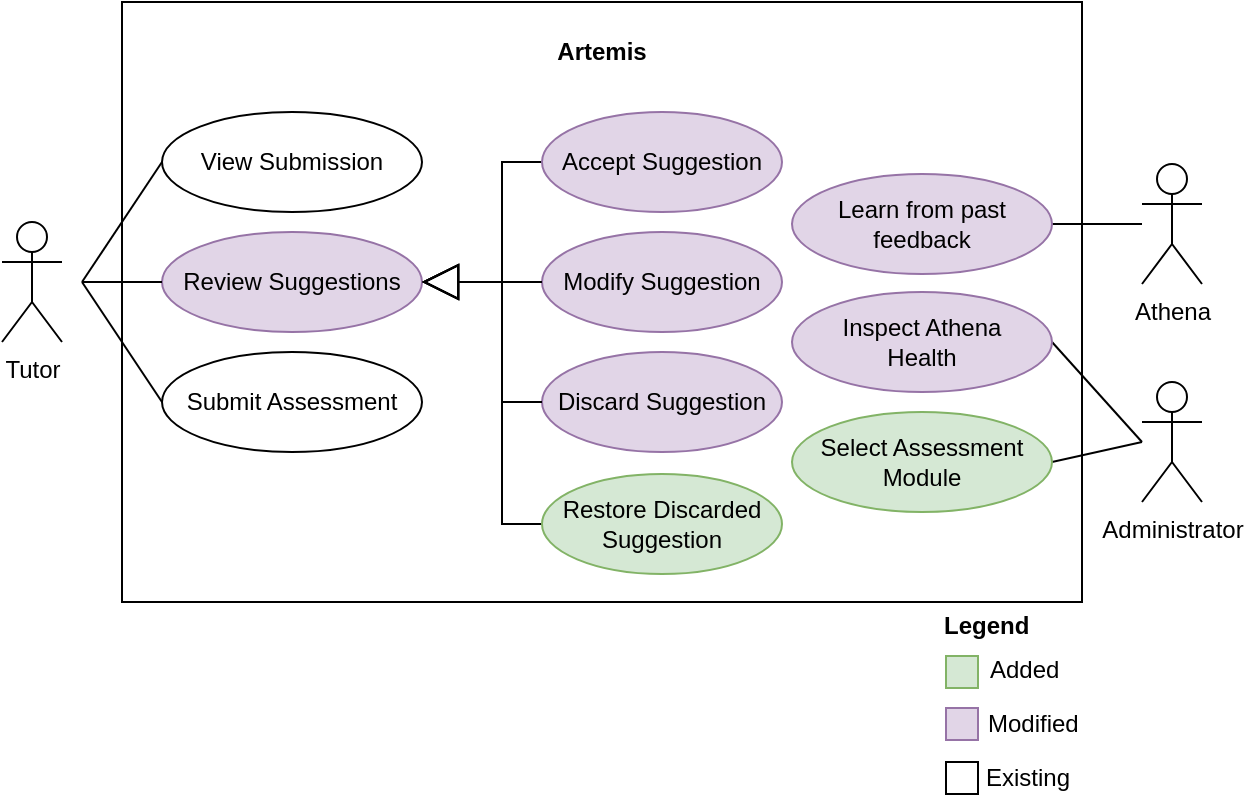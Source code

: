 <mxfile version="21.7.2" type="google" pages="3">
  <diagram name="Use-Case-1" id="QuPIXc7A5ROBVf-9lSRr">
    <mxGraphModel grid="1" page="1" gridSize="10" guides="1" tooltips="1" connect="1" arrows="1" fold="1" pageScale="1" pageWidth="850" pageHeight="1100" math="0" shadow="0">
      <root>
        <mxCell id="6bY6Thgxag4uqcN61ohY-0" />
        <mxCell id="6bY6Thgxag4uqcN61ohY-1" parent="6bY6Thgxag4uqcN61ohY-0" />
        <mxCell id="6bY6Thgxag4uqcN61ohY-2" value="" style="rounded=0;whiteSpace=wrap;html=1;" vertex="1" parent="6bY6Thgxag4uqcN61ohY-1">
          <mxGeometry x="200" y="200" width="480" height="300" as="geometry" />
        </mxCell>
        <mxCell id="6bY6Thgxag4uqcN61ohY-3" value="Artemis" style="text;html=1;strokeColor=none;fillColor=none;align=center;verticalAlign=middle;whiteSpace=wrap;rounded=0;fontStyle=1" vertex="1" parent="6bY6Thgxag4uqcN61ohY-1">
          <mxGeometry x="410" y="210" width="60" height="30" as="geometry" />
        </mxCell>
        <mxCell id="6bY6Thgxag4uqcN61ohY-4" value="Tutor" style="shape=umlActor;verticalLabelPosition=bottom;verticalAlign=top;html=1;outlineConnect=0;" vertex="1" parent="6bY6Thgxag4uqcN61ohY-1">
          <mxGeometry x="140" y="310" width="30" height="60" as="geometry" />
        </mxCell>
        <mxCell id="6bY6Thgxag4uqcN61ohY-5" style="rounded=0;orthogonalLoop=1;jettySize=auto;html=1;exitX=0;exitY=0.5;exitDx=0;exitDy=0;endArrow=none;endFill=0;" edge="1" parent="6bY6Thgxag4uqcN61ohY-1" source="6bY6Thgxag4uqcN61ohY-6">
          <mxGeometry relative="1" as="geometry">
            <mxPoint x="180" y="340" as="targetPoint" />
          </mxGeometry>
        </mxCell>
        <mxCell id="6bY6Thgxag4uqcN61ohY-6" value="View Submission" style="ellipse;whiteSpace=wrap;html=1;" vertex="1" parent="6bY6Thgxag4uqcN61ohY-1">
          <mxGeometry x="220" y="255" width="130" height="50" as="geometry" />
        </mxCell>
        <mxCell id="6bY6Thgxag4uqcN61ohY-7" value="Review Suggestions" style="ellipse;whiteSpace=wrap;html=1;fillColor=#e1d5e7;strokeColor=#9673a6;" vertex="1" parent="6bY6Thgxag4uqcN61ohY-1">
          <mxGeometry x="220" y="315" width="130" height="50" as="geometry" />
        </mxCell>
        <mxCell id="6bY6Thgxag4uqcN61ohY-8" value="Submit Assessment" style="ellipse;whiteSpace=wrap;html=1;" vertex="1" parent="6bY6Thgxag4uqcN61ohY-1">
          <mxGeometry x="220" y="375" width="130" height="50" as="geometry" />
        </mxCell>
        <mxCell id="6bY6Thgxag4uqcN61ohY-15" style="rounded=0;orthogonalLoop=1;jettySize=auto;html=1;exitX=0;exitY=0.5;exitDx=0;exitDy=0;endArrow=none;endFill=0;" edge="1" parent="6bY6Thgxag4uqcN61ohY-1" source="6bY6Thgxag4uqcN61ohY-7">
          <mxGeometry relative="1" as="geometry">
            <mxPoint x="180" y="340" as="targetPoint" />
            <mxPoint x="230" y="295" as="sourcePoint" />
          </mxGeometry>
        </mxCell>
        <mxCell id="6bY6Thgxag4uqcN61ohY-16" style="rounded=0;orthogonalLoop=1;jettySize=auto;html=1;exitX=0;exitY=0.5;exitDx=0;exitDy=0;endArrow=none;endFill=0;" edge="1" parent="6bY6Thgxag4uqcN61ohY-1" source="6bY6Thgxag4uqcN61ohY-8">
          <mxGeometry relative="1" as="geometry">
            <mxPoint x="180" y="340" as="targetPoint" />
            <mxPoint x="230" y="355" as="sourcePoint" />
          </mxGeometry>
        </mxCell>
        <mxCell id="6bY6Thgxag4uqcN61ohY-17" value="Athena" style="shape=umlActor;verticalLabelPosition=bottom;verticalAlign=top;html=1;outlineConnect=0;" vertex="1" parent="6bY6Thgxag4uqcN61ohY-1">
          <mxGeometry x="710" y="281" width="30" height="60" as="geometry" />
        </mxCell>
        <mxCell id="6bY6Thgxag4uqcN61ohY-18" style="edgeStyle=none;rounded=0;orthogonalLoop=1;jettySize=auto;html=1;exitX=1;exitY=0.5;exitDx=0;exitDy=0;endArrow=none;endFill=0;" edge="1" parent="6bY6Thgxag4uqcN61ohY-1" source="6bY6Thgxag4uqcN61ohY-19" target="6bY6Thgxag4uqcN61ohY-17">
          <mxGeometry relative="1" as="geometry" />
        </mxCell>
        <mxCell id="6bY6Thgxag4uqcN61ohY-19" value="Learn from past feedback" style="ellipse;whiteSpace=wrap;html=1;fillColor=#e1d5e7;strokeColor=#9673a6;" vertex="1" parent="6bY6Thgxag4uqcN61ohY-1">
          <mxGeometry x="535" y="286" width="130" height="50" as="geometry" />
        </mxCell>
        <mxCell id="QyCMkPuEmTv--lHedrac-0" style="edgeStyle=orthogonalEdgeStyle;rounded=0;orthogonalLoop=1;jettySize=auto;html=1;exitX=0;exitY=0.5;exitDx=0;exitDy=0;entryX=1;entryY=0.5;entryDx=0;entryDy=0;endArrow=block;endFill=0;endSize=16;" edge="1" parent="6bY6Thgxag4uqcN61ohY-1" source="QyCMkPuEmTv--lHedrac-1">
          <mxGeometry relative="1" as="geometry">
            <mxPoint x="350" y="340" as="targetPoint" />
            <Array as="points">
              <mxPoint x="390" y="280" />
              <mxPoint x="390" y="340" />
            </Array>
          </mxGeometry>
        </mxCell>
        <mxCell id="QyCMkPuEmTv--lHedrac-1" value="Accept Suggestion" style="ellipse;whiteSpace=wrap;html=1;fillColor=#e1d5e7;strokeColor=#9673a6;" vertex="1" parent="6bY6Thgxag4uqcN61ohY-1">
          <mxGeometry x="410" y="255" width="120" height="50" as="geometry" />
        </mxCell>
        <mxCell id="QyCMkPuEmTv--lHedrac-2" value="Modify Suggestion" style="ellipse;whiteSpace=wrap;html=1;fillColor=#e1d5e7;strokeColor=#9673a6;" vertex="1" parent="6bY6Thgxag4uqcN61ohY-1">
          <mxGeometry x="410" y="315" width="120" height="50" as="geometry" />
        </mxCell>
        <mxCell id="QyCMkPuEmTv--lHedrac-3" value="Discard Suggestion" style="ellipse;whiteSpace=wrap;html=1;fillColor=#e1d5e7;strokeColor=#9673a6;" vertex="1" parent="6bY6Thgxag4uqcN61ohY-1">
          <mxGeometry x="410" y="375" width="120" height="50" as="geometry" />
        </mxCell>
        <mxCell id="QyCMkPuEmTv--lHedrac-4" style="edgeStyle=orthogonalEdgeStyle;rounded=0;orthogonalLoop=1;jettySize=auto;html=1;exitX=0;exitY=0.5;exitDx=0;exitDy=0;entryX=1;entryY=0.5;entryDx=0;entryDy=0;endArrow=block;endFill=0;endSize=16;" edge="1" parent="6bY6Thgxag4uqcN61ohY-1" source="QyCMkPuEmTv--lHedrac-3">
          <mxGeometry relative="1" as="geometry">
            <mxPoint x="420" y="290" as="sourcePoint" />
            <mxPoint x="350" y="340" as="targetPoint" />
            <Array as="points">
              <mxPoint x="390" y="400" />
              <mxPoint x="390" y="340" />
            </Array>
          </mxGeometry>
        </mxCell>
        <mxCell id="QyCMkPuEmTv--lHedrac-5" value="" style="endArrow=block;endSize=16;endFill=0;html=1;rounded=0;exitX=0;exitY=0.5;exitDx=0;exitDy=0;entryX=1;entryY=0.5;entryDx=0;entryDy=0;labelBackgroundColor=#FFFFFF;strokeColor=#000000;" edge="1" parent="6bY6Thgxag4uqcN61ohY-1" source="QyCMkPuEmTv--lHedrac-2">
          <mxGeometry width="160" relative="1" as="geometry">
            <mxPoint x="385" y="364.31" as="sourcePoint" />
            <mxPoint x="350" y="340" as="targetPoint" />
          </mxGeometry>
        </mxCell>
        <mxCell id="QyCMkPuEmTv--lHedrac-6" style="edgeStyle=orthogonalEdgeStyle;rounded=0;orthogonalLoop=1;jettySize=auto;html=1;exitX=0;exitY=0.5;exitDx=0;exitDy=0;entryX=1;entryY=0.5;entryDx=0;entryDy=0;endArrow=block;endFill=0;endSize=16;" edge="1" parent="6bY6Thgxag4uqcN61ohY-1" source="QyCMkPuEmTv--lHedrac-7">
          <mxGeometry relative="1" as="geometry">
            <mxPoint x="350" y="340" as="targetPoint" />
            <Array as="points">
              <mxPoint x="390" y="461" />
              <mxPoint x="390" y="340" />
            </Array>
          </mxGeometry>
        </mxCell>
        <mxCell id="QyCMkPuEmTv--lHedrac-7" value="Restore Discarded Suggestion" style="ellipse;whiteSpace=wrap;html=1;fillColor=#d5e8d4;strokeColor=#82b366;" vertex="1" parent="6bY6Thgxag4uqcN61ohY-1">
          <mxGeometry x="410" y="436" width="120" height="50" as="geometry" />
        </mxCell>
        <mxCell id="q_ADCyYhzo-MKech34RM-0" value="" style="group" connectable="0" vertex="1" parent="6bY6Thgxag4uqcN61ohY-1">
          <mxGeometry x="609" y="497" width="83" height="106" as="geometry" />
        </mxCell>
        <mxCell id="q_ADCyYhzo-MKech34RM-1" value="Legend" style="text;html=1;strokeColor=none;fillColor=none;align=left;verticalAlign=middle;whiteSpace=wrap;rounded=0;fontStyle=1" vertex="1" parent="q_ADCyYhzo-MKech34RM-0">
          <mxGeometry width="60" height="30" as="geometry" />
        </mxCell>
        <mxCell id="q_ADCyYhzo-MKech34RM-2" value="" style="rounded=0;whiteSpace=wrap;html=1;fillColor=#d5e8d4;strokeColor=#82b366;" vertex="1" parent="q_ADCyYhzo-MKech34RM-0">
          <mxGeometry x="3" y="30" width="16" height="16" as="geometry" />
        </mxCell>
        <mxCell id="q_ADCyYhzo-MKech34RM-3" value="" style="rounded=0;whiteSpace=wrap;html=1;fillColor=#e1d5e7;strokeColor=#9673a6;" vertex="1" parent="q_ADCyYhzo-MKech34RM-0">
          <mxGeometry x="3" y="56" width="16" height="16" as="geometry" />
        </mxCell>
        <mxCell id="q_ADCyYhzo-MKech34RM-4" value="" style="rounded=0;whiteSpace=wrap;html=1;" vertex="1" parent="q_ADCyYhzo-MKech34RM-0">
          <mxGeometry x="3" y="83" width="16" height="16" as="geometry" />
        </mxCell>
        <mxCell id="q_ADCyYhzo-MKech34RM-5" value="Added" style="text;html=1;strokeColor=none;fillColor=none;align=left;verticalAlign=middle;whiteSpace=wrap;rounded=0;fontStyle=0" vertex="1" parent="q_ADCyYhzo-MKech34RM-0">
          <mxGeometry x="23" y="22" width="60" height="30" as="geometry" />
        </mxCell>
        <mxCell id="q_ADCyYhzo-MKech34RM-6" value="Modified" style="text;html=1;strokeColor=none;fillColor=none;align=left;verticalAlign=middle;whiteSpace=wrap;rounded=0;fontStyle=0" vertex="1" parent="q_ADCyYhzo-MKech34RM-0">
          <mxGeometry x="21.5" y="49" width="60" height="30" as="geometry" />
        </mxCell>
        <mxCell id="q_ADCyYhzo-MKech34RM-7" value="Existing" style="text;html=1;strokeColor=none;fillColor=none;align=left;verticalAlign=middle;whiteSpace=wrap;rounded=0;fontStyle=0" vertex="1" parent="q_ADCyYhzo-MKech34RM-0">
          <mxGeometry x="21" y="76" width="60" height="30" as="geometry" />
        </mxCell>
        <mxCell id="-XGBZrz4aAXidjLcT7Pb-0" value="Administrator" style="shape=umlActor;verticalLabelPosition=bottom;verticalAlign=top;html=1;outlineConnect=0;points=[[0,0.333,0,0,0],[0,0.5,0,0,0],[0,1,0,0,0],[0.25,0.1,0,0,0],[0.5,0,0,0,0],[0.5,0.5,0,0,0],[0.75,0.1,0,0,0],[1,0.333,0,0,0],[1,1,0,0,0]];" vertex="1" parent="6bY6Thgxag4uqcN61ohY-1">
          <mxGeometry x="710" y="390" width="30" height="60" as="geometry" />
        </mxCell>
        <mxCell id="-XGBZrz4aAXidjLcT7Pb-5" style="rounded=0;orthogonalLoop=1;jettySize=auto;html=1;exitX=1;exitY=0.5;exitDx=0;exitDy=0;endArrow=none;endFill=0;entryX=0;entryY=0.5;entryDx=0;entryDy=0;entryPerimeter=0;" edge="1" parent="6bY6Thgxag4uqcN61ohY-1" source="-XGBZrz4aAXidjLcT7Pb-3" target="-XGBZrz4aAXidjLcT7Pb-0">
          <mxGeometry relative="1" as="geometry" />
        </mxCell>
        <mxCell id="-XGBZrz4aAXidjLcT7Pb-3" value="Inspect Athena&lt;br&gt;Health" style="ellipse;whiteSpace=wrap;html=1;fillColor=#e1d5e7;strokeColor=#9673a6;" vertex="1" parent="6bY6Thgxag4uqcN61ohY-1">
          <mxGeometry x="535" y="345" width="130" height="50" as="geometry" />
        </mxCell>
        <mxCell id="-XGBZrz4aAXidjLcT7Pb-6" style="rounded=0;orthogonalLoop=1;jettySize=auto;html=1;exitX=1;exitY=0.5;exitDx=0;exitDy=0;endArrow=none;endFill=0;" edge="1" parent="6bY6Thgxag4uqcN61ohY-1" source="-XGBZrz4aAXidjLcT7Pb-4">
          <mxGeometry relative="1" as="geometry">
            <mxPoint x="710" y="420" as="targetPoint" />
          </mxGeometry>
        </mxCell>
        <mxCell id="-XGBZrz4aAXidjLcT7Pb-4" value="Select Assessment Module" style="ellipse;whiteSpace=wrap;html=1;fillColor=#d5e8d4;strokeColor=#82b366;" vertex="1" parent="6bY6Thgxag4uqcN61ohY-1">
          <mxGeometry x="535" y="405" width="130" height="50" as="geometry" />
        </mxCell>
      </root>
    </mxGraphModel>
  </diagram>
  <diagram name="Use-Case-1-Presentation" id="VKzzUXCnGZ903ob0Aqm5">
    <mxGraphModel grid="1" page="1" gridSize="10" guides="1" tooltips="1" connect="1" arrows="1" fold="1" pageScale="1" pageWidth="850" pageHeight="1100" math="0" shadow="0">
      <root>
        <mxCell id="e5jwP_a_76WiL1a_9zan-0" />
        <mxCell id="e5jwP_a_76WiL1a_9zan-1" parent="e5jwP_a_76WiL1a_9zan-0" />
        <mxCell id="e5jwP_a_76WiL1a_9zan-2" value="" style="rounded=0;whiteSpace=wrap;html=1;" parent="e5jwP_a_76WiL1a_9zan-1" vertex="1">
          <mxGeometry x="200" y="200" width="480" height="300" as="geometry" />
        </mxCell>
        <mxCell id="e5jwP_a_76WiL1a_9zan-3" value="Artemis" style="text;html=1;strokeColor=none;fillColor=none;align=center;verticalAlign=middle;whiteSpace=wrap;rounded=0;fontStyle=1" parent="e5jwP_a_76WiL1a_9zan-1" vertex="1">
          <mxGeometry x="410" y="210" width="60" height="30" as="geometry" />
        </mxCell>
        <mxCell id="e5jwP_a_76WiL1a_9zan-4" value="Tutor" style="shape=umlActor;verticalLabelPosition=bottom;verticalAlign=top;html=1;outlineConnect=0;" parent="e5jwP_a_76WiL1a_9zan-1" vertex="1">
          <mxGeometry x="140" y="310" width="30" height="60" as="geometry" />
        </mxCell>
        <mxCell id="e5jwP_a_76WiL1a_9zan-5" style="rounded=0;orthogonalLoop=1;jettySize=auto;html=1;exitX=0;exitY=0.5;exitDx=0;exitDy=0;endArrow=none;endFill=0;" parent="e5jwP_a_76WiL1a_9zan-1" source="e5jwP_a_76WiL1a_9zan-6" edge="1">
          <mxGeometry relative="1" as="geometry">
            <mxPoint x="180" y="340" as="targetPoint" />
          </mxGeometry>
        </mxCell>
        <mxCell id="e5jwP_a_76WiL1a_9zan-6" value="View Submission" style="ellipse;whiteSpace=wrap;html=1;" parent="e5jwP_a_76WiL1a_9zan-1" vertex="1">
          <mxGeometry x="220" y="255" width="130" height="50" as="geometry" />
        </mxCell>
        <mxCell id="e5jwP_a_76WiL1a_9zan-7" value="Review Suggestions" style="ellipse;whiteSpace=wrap;html=1;fillColor=#e1d5e7;strokeColor=#9673a6;" parent="e5jwP_a_76WiL1a_9zan-1" vertex="1">
          <mxGeometry x="220" y="315" width="130" height="50" as="geometry" />
        </mxCell>
        <mxCell id="e5jwP_a_76WiL1a_9zan-8" value="Submit Assessment" style="ellipse;whiteSpace=wrap;html=1;" parent="e5jwP_a_76WiL1a_9zan-1" vertex="1">
          <mxGeometry x="220" y="375" width="130" height="50" as="geometry" />
        </mxCell>
        <mxCell id="e5jwP_a_76WiL1a_9zan-9" style="rounded=0;orthogonalLoop=1;jettySize=auto;html=1;exitX=0;exitY=0.5;exitDx=0;exitDy=0;endArrow=none;endFill=0;" parent="e5jwP_a_76WiL1a_9zan-1" source="e5jwP_a_76WiL1a_9zan-7" edge="1">
          <mxGeometry relative="1" as="geometry">
            <mxPoint x="180" y="340" as="targetPoint" />
            <mxPoint x="230" y="295" as="sourcePoint" />
          </mxGeometry>
        </mxCell>
        <mxCell id="e5jwP_a_76WiL1a_9zan-10" style="rounded=0;orthogonalLoop=1;jettySize=auto;html=1;exitX=0;exitY=0.5;exitDx=0;exitDy=0;endArrow=none;endFill=0;" parent="e5jwP_a_76WiL1a_9zan-1" source="e5jwP_a_76WiL1a_9zan-8" edge="1">
          <mxGeometry relative="1" as="geometry">
            <mxPoint x="180" y="340" as="targetPoint" />
            <mxPoint x="230" y="355" as="sourcePoint" />
          </mxGeometry>
        </mxCell>
        <mxCell id="e5jwP_a_76WiL1a_9zan-11" value="Athena" style="shape=umlActor;verticalLabelPosition=bottom;verticalAlign=top;html=1;outlineConnect=0;" parent="e5jwP_a_76WiL1a_9zan-1" vertex="1">
          <mxGeometry x="710" y="310" width="30" height="60" as="geometry" />
        </mxCell>
        <mxCell id="e5jwP_a_76WiL1a_9zan-12" style="edgeStyle=none;rounded=0;orthogonalLoop=1;jettySize=auto;html=1;exitX=1;exitY=0.5;exitDx=0;exitDy=0;endArrow=none;endFill=0;" parent="e5jwP_a_76WiL1a_9zan-1" source="e5jwP_a_76WiL1a_9zan-13" target="e5jwP_a_76WiL1a_9zan-11" edge="1">
          <mxGeometry relative="1" as="geometry" />
        </mxCell>
        <mxCell id="e5jwP_a_76WiL1a_9zan-13" value="Learn from past feedback" style="ellipse;whiteSpace=wrap;html=1;fillColor=#e1d5e7;strokeColor=#9673a6;" parent="e5jwP_a_76WiL1a_9zan-1" vertex="1">
          <mxGeometry x="535" y="315" width="130" height="50" as="geometry" />
        </mxCell>
        <mxCell id="e5jwP_a_76WiL1a_9zan-14" style="edgeStyle=orthogonalEdgeStyle;rounded=0;orthogonalLoop=1;jettySize=auto;html=1;exitX=0;exitY=0.5;exitDx=0;exitDy=0;entryX=1;entryY=0.5;entryDx=0;entryDy=0;endArrow=block;endFill=0;endSize=16;" parent="e5jwP_a_76WiL1a_9zan-1" source="e5jwP_a_76WiL1a_9zan-15" edge="1">
          <mxGeometry relative="1" as="geometry">
            <mxPoint x="350" y="340" as="targetPoint" />
            <Array as="points">
              <mxPoint x="390" y="280" />
              <mxPoint x="390" y="340" />
            </Array>
          </mxGeometry>
        </mxCell>
        <mxCell id="e5jwP_a_76WiL1a_9zan-15" value="Accept Suggestion" style="ellipse;whiteSpace=wrap;html=1;fillColor=#e1d5e7;strokeColor=#9673a6;" parent="e5jwP_a_76WiL1a_9zan-1" vertex="1">
          <mxGeometry x="410" y="255" width="120" height="50" as="geometry" />
        </mxCell>
        <mxCell id="e5jwP_a_76WiL1a_9zan-16" value="Modify Suggestion" style="ellipse;whiteSpace=wrap;html=1;fillColor=#e1d5e7;strokeColor=#9673a6;" parent="e5jwP_a_76WiL1a_9zan-1" vertex="1">
          <mxGeometry x="410" y="315" width="120" height="50" as="geometry" />
        </mxCell>
        <mxCell id="e5jwP_a_76WiL1a_9zan-17" value="Discard Suggestion" style="ellipse;whiteSpace=wrap;html=1;fillColor=#e1d5e7;strokeColor=#9673a6;" parent="e5jwP_a_76WiL1a_9zan-1" vertex="1">
          <mxGeometry x="410" y="375" width="120" height="50" as="geometry" />
        </mxCell>
        <mxCell id="e5jwP_a_76WiL1a_9zan-18" style="edgeStyle=orthogonalEdgeStyle;rounded=0;orthogonalLoop=1;jettySize=auto;html=1;exitX=0;exitY=0.5;exitDx=0;exitDy=0;entryX=1;entryY=0.5;entryDx=0;entryDy=0;endArrow=block;endFill=0;endSize=16;" parent="e5jwP_a_76WiL1a_9zan-1" source="e5jwP_a_76WiL1a_9zan-17" edge="1">
          <mxGeometry relative="1" as="geometry">
            <mxPoint x="420" y="290" as="sourcePoint" />
            <mxPoint x="350" y="340" as="targetPoint" />
            <Array as="points">
              <mxPoint x="390" y="400" />
              <mxPoint x="390" y="340" />
            </Array>
          </mxGeometry>
        </mxCell>
        <mxCell id="e5jwP_a_76WiL1a_9zan-19" value="" style="endArrow=block;endSize=16;endFill=0;html=1;rounded=0;exitX=0;exitY=0.5;exitDx=0;exitDy=0;entryX=1;entryY=0.5;entryDx=0;entryDy=0;labelBackgroundColor=#FFFFFF;strokeColor=#000000;" parent="e5jwP_a_76WiL1a_9zan-1" source="e5jwP_a_76WiL1a_9zan-16" edge="1">
          <mxGeometry width="160" relative="1" as="geometry">
            <mxPoint x="385" y="364.31" as="sourcePoint" />
            <mxPoint x="350" y="340" as="targetPoint" />
          </mxGeometry>
        </mxCell>
        <mxCell id="e5jwP_a_76WiL1a_9zan-20" style="edgeStyle=orthogonalEdgeStyle;rounded=0;orthogonalLoop=1;jettySize=auto;html=1;exitX=0;exitY=0.5;exitDx=0;exitDy=0;entryX=1;entryY=0.5;entryDx=0;entryDy=0;endArrow=block;endFill=0;endSize=16;" parent="e5jwP_a_76WiL1a_9zan-1" source="e5jwP_a_76WiL1a_9zan-21" edge="1">
          <mxGeometry relative="1" as="geometry">
            <mxPoint x="350" y="340" as="targetPoint" />
            <Array as="points">
              <mxPoint x="390" y="461" />
              <mxPoint x="390" y="340" />
            </Array>
          </mxGeometry>
        </mxCell>
        <mxCell id="e5jwP_a_76WiL1a_9zan-21" value="Restore Discarded Suggestion" style="ellipse;whiteSpace=wrap;html=1;fillColor=#d5e8d4;strokeColor=#82b366;" parent="e5jwP_a_76WiL1a_9zan-1" vertex="1">
          <mxGeometry x="410" y="436" width="120" height="50" as="geometry" />
        </mxCell>
        <mxCell id="BaCnT21OV_7pyd0zjSaj-9" value="" style="group" connectable="0" vertex="1" parent="e5jwP_a_76WiL1a_9zan-1">
          <mxGeometry x="406" y="497" width="289.5" height="31" as="geometry" />
        </mxCell>
        <mxCell id="BaCnT21OV_7pyd0zjSaj-10" value="Legend:" style="text;html=1;strokeColor=none;fillColor=none;align=left;verticalAlign=middle;whiteSpace=wrap;rounded=0;fontStyle=1" vertex="1" parent="BaCnT21OV_7pyd0zjSaj-9">
          <mxGeometry width="60" height="30" as="geometry" />
        </mxCell>
        <mxCell id="BaCnT21OV_7pyd0zjSaj-11" value="" style="rounded=0;whiteSpace=wrap;html=1;fillColor=#d5e8d4;strokeColor=#82b366;" vertex="1" parent="BaCnT21OV_7pyd0zjSaj-9">
          <mxGeometry x="60" y="8" width="16" height="16" as="geometry" />
        </mxCell>
        <mxCell id="BaCnT21OV_7pyd0zjSaj-12" value="" style="rounded=0;whiteSpace=wrap;html=1;fillColor=#e1d5e7;strokeColor=#9673a6;" vertex="1" parent="BaCnT21OV_7pyd0zjSaj-9">
          <mxGeometry x="131" y="8" width="16" height="16" as="geometry" />
        </mxCell>
        <mxCell id="BaCnT21OV_7pyd0zjSaj-13" value="" style="rounded=0;whiteSpace=wrap;html=1;" vertex="1" parent="BaCnT21OV_7pyd0zjSaj-9">
          <mxGeometry x="209.5" y="8" width="16" height="16" as="geometry" />
        </mxCell>
        <mxCell id="BaCnT21OV_7pyd0zjSaj-14" value="Added" style="text;html=1;strokeColor=none;fillColor=none;align=left;verticalAlign=middle;whiteSpace=wrap;rounded=0;fontStyle=0" vertex="1" parent="BaCnT21OV_7pyd0zjSaj-9">
          <mxGeometry x="80" width="60" height="30" as="geometry" />
        </mxCell>
        <mxCell id="BaCnT21OV_7pyd0zjSaj-15" value="Modified" style="text;html=1;strokeColor=none;fillColor=none;align=left;verticalAlign=middle;whiteSpace=wrap;rounded=0;fontStyle=0" vertex="1" parent="BaCnT21OV_7pyd0zjSaj-9">
          <mxGeometry x="149.5" y="1" width="60" height="30" as="geometry" />
        </mxCell>
        <mxCell id="BaCnT21OV_7pyd0zjSaj-16" value="Existing" style="text;html=1;strokeColor=none;fillColor=none;align=left;verticalAlign=middle;whiteSpace=wrap;rounded=0;fontStyle=0" vertex="1" parent="BaCnT21OV_7pyd0zjSaj-9">
          <mxGeometry x="229.5" y="1" width="60" height="30" as="geometry" />
        </mxCell>
      </root>
    </mxGraphModel>
  </diagram>
  <diagram name="Use-Case-2-New" id="2xga9ToQSgTMNpgdpcHS">
    <mxGraphModel grid="1" page="1" gridSize="10" guides="1" tooltips="1" connect="1" arrows="1" fold="1" pageScale="1" pageWidth="850" pageHeight="1100" math="0" shadow="0">
      <root>
        <mxCell id="OtXgMR-s5QyJ-jvGCxcB-0" />
        <mxCell id="OtXgMR-s5QyJ-jvGCxcB-1" parent="OtXgMR-s5QyJ-jvGCxcB-0" />
        <mxCell id="OtXgMR-s5QyJ-jvGCxcB-2" value="" style="rounded=0;whiteSpace=wrap;html=1;" vertex="1" parent="OtXgMR-s5QyJ-jvGCxcB-1">
          <mxGeometry x="200" y="250" width="200" height="240" as="geometry" />
        </mxCell>
        <mxCell id="OtXgMR-s5QyJ-jvGCxcB-3" value="Athena" style="text;html=1;strokeColor=none;fillColor=none;align=center;verticalAlign=middle;whiteSpace=wrap;rounded=0;fontStyle=1" vertex="1" parent="OtXgMR-s5QyJ-jvGCxcB-1">
          <mxGeometry x="275" y="250" width="60" height="30" as="geometry" />
        </mxCell>
        <mxCell id="OtXgMR-s5QyJ-jvGCxcB-17" value="Researcher" style="shape=umlActor;verticalLabelPosition=bottom;verticalAlign=top;html=1;outlineConnect=0;points=[[0,0.333,0,0,0],[0,0.5,0,0,0],[0,1,0,0,0],[0.25,0.1,0,0,0],[0.5,0,0,0,0],[0.5,0.5,0,0,0],[0.75,0.1,0,0,0],[1,0.333,0,0,0],[1,1,0,0,0]];" vertex="1" parent="OtXgMR-s5QyJ-jvGCxcB-1">
          <mxGeometry x="150" y="346.5" width="30" height="60" as="geometry" />
        </mxCell>
        <mxCell id="OtXgMR-s5QyJ-jvGCxcB-18" style="edgeStyle=none;rounded=0;orthogonalLoop=1;jettySize=auto;html=1;exitX=0;exitY=0.5;exitDx=0;exitDy=0;endArrow=none;endFill=0;" edge="1" parent="OtXgMR-s5QyJ-jvGCxcB-1" source="OtXgMR-s5QyJ-jvGCxcB-19">
          <mxGeometry relative="1" as="geometry">
            <mxPoint x="180" y="377" as="targetPoint" />
          </mxGeometry>
        </mxCell>
        <mxCell id="OtXgMR-s5QyJ-jvGCxcB-19" value="Change suggestion algorithm" style="ellipse;whiteSpace=wrap;html=1;fillColor=#d5e8d4;strokeColor=#82b366;" vertex="1" parent="OtXgMR-s5QyJ-jvGCxcB-1">
          <mxGeometry x="230" y="294" width="150" height="50" as="geometry" />
        </mxCell>
        <mxCell id="3iHf4RruntUXMAyih8vR-6" value="Inspect usage&lt;br&gt;statistics" style="ellipse;whiteSpace=wrap;html=1;fillColor=#d5e8d4;strokeColor=#82b366;" vertex="1" parent="OtXgMR-s5QyJ-jvGCxcB-1">
          <mxGeometry x="230" y="352" width="150" height="50" as="geometry" />
        </mxCell>
        <mxCell id="3iHf4RruntUXMAyih8vR-7" style="edgeStyle=none;rounded=0;orthogonalLoop=1;jettySize=auto;html=1;exitX=0;exitY=0.5;exitDx=0;exitDy=0;endArrow=none;endFill=0;" edge="1" parent="OtXgMR-s5QyJ-jvGCxcB-1" source="3iHf4RruntUXMAyih8vR-6">
          <mxGeometry relative="1" as="geometry">
            <mxPoint x="530" y="340" as="sourcePoint" />
            <mxPoint x="180" y="377" as="targetPoint" />
          </mxGeometry>
        </mxCell>
        <mxCell id="3iHf4RruntUXMAyih8vR-8" value="Test modules independently of LMS" style="ellipse;whiteSpace=wrap;html=1;fillColor=#d5e8d4;strokeColor=#82b366;" vertex="1" parent="OtXgMR-s5QyJ-jvGCxcB-1">
          <mxGeometry x="230" y="410" width="150" height="50" as="geometry" />
        </mxCell>
        <mxCell id="3iHf4RruntUXMAyih8vR-9" style="edgeStyle=none;rounded=0;orthogonalLoop=1;jettySize=auto;html=1;exitX=0;exitY=0.5;exitDx=0;exitDy=0;endArrow=none;endFill=0;" edge="1" parent="OtXgMR-s5QyJ-jvGCxcB-1" source="3iHf4RruntUXMAyih8vR-8">
          <mxGeometry relative="1" as="geometry">
            <mxPoint x="530" y="395" as="sourcePoint" />
            <mxPoint x="180" y="377" as="targetPoint" />
          </mxGeometry>
        </mxCell>
        <mxCell id="RAkuceSAx-I3745TY3T5-10" value="Legend:" style="text;html=1;strokeColor=none;fillColor=none;align=left;verticalAlign=middle;whiteSpace=wrap;rounded=0;fontStyle=1" vertex="1" parent="OtXgMR-s5QyJ-jvGCxcB-1">
          <mxGeometry x="285" y="488" width="60" height="30" as="geometry" />
        </mxCell>
        <mxCell id="RAkuceSAx-I3745TY3T5-11" value="" style="rounded=0;whiteSpace=wrap;html=1;fillColor=#d5e8d4;strokeColor=#82b366;" vertex="1" parent="OtXgMR-s5QyJ-jvGCxcB-1">
          <mxGeometry x="345" y="496" width="16" height="16" as="geometry" />
        </mxCell>
        <mxCell id="RAkuceSAx-I3745TY3T5-14" value="Added" style="text;html=1;strokeColor=none;fillColor=none;align=left;verticalAlign=middle;whiteSpace=wrap;rounded=0;fontStyle=0" vertex="1" parent="OtXgMR-s5QyJ-jvGCxcB-1">
          <mxGeometry x="365" y="488" width="60" height="30" as="geometry" />
        </mxCell>
      </root>
    </mxGraphModel>
  </diagram>
</mxfile>
